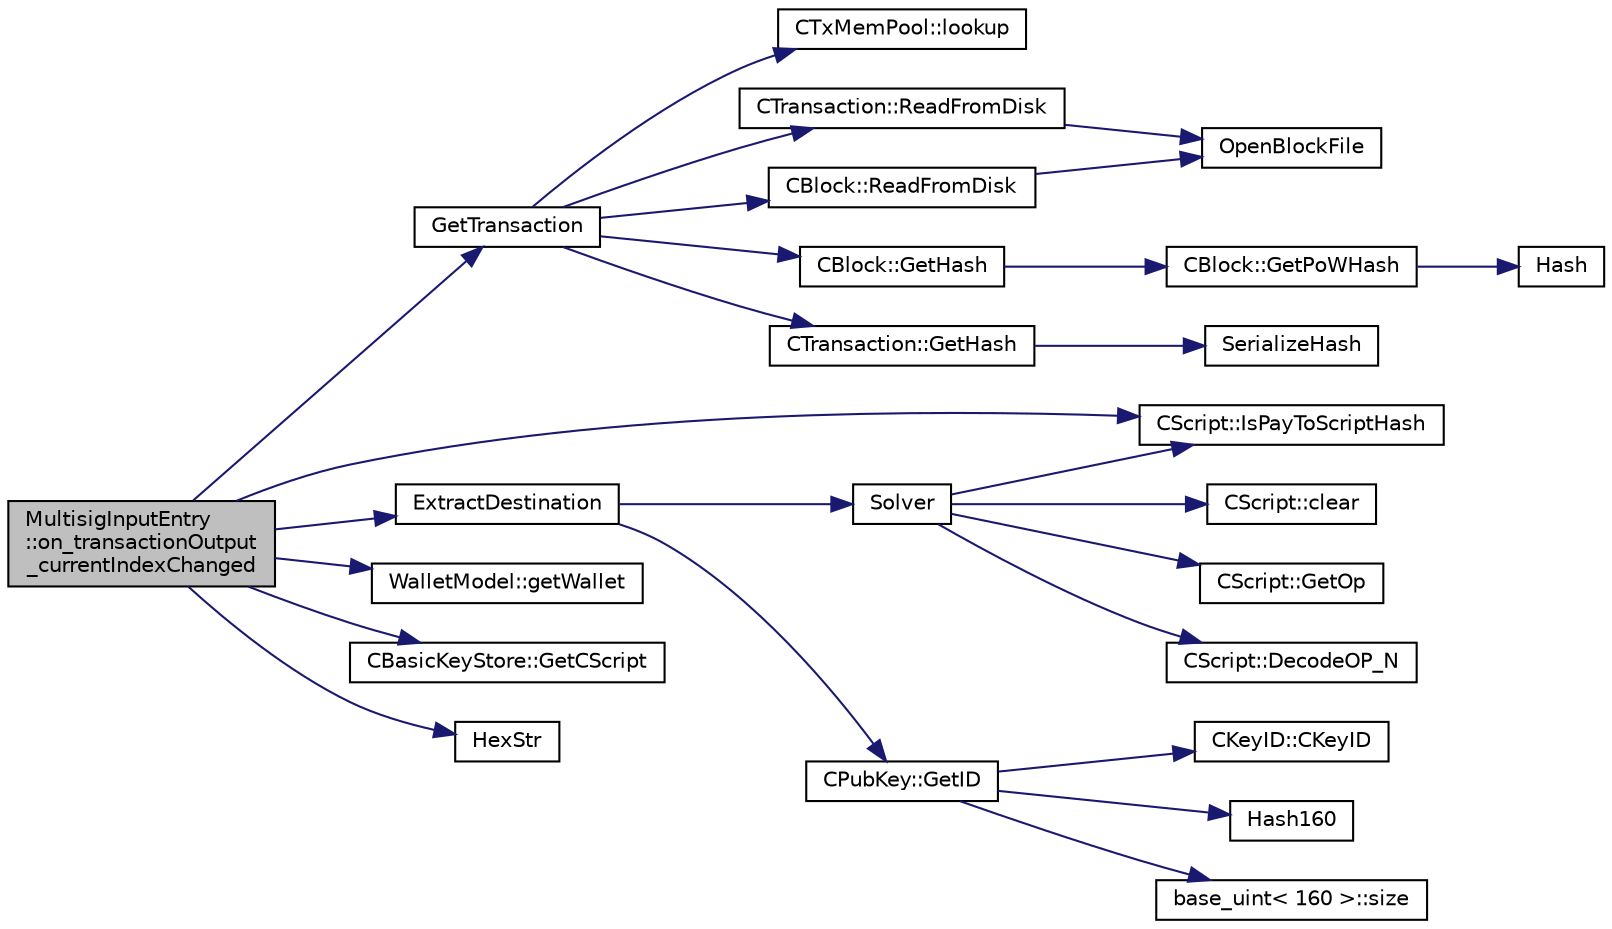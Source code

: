 digraph "MultisigInputEntry::on_transactionOutput_currentIndexChanged"
{
  edge [fontname="Helvetica",fontsize="10",labelfontname="Helvetica",labelfontsize="10"];
  node [fontname="Helvetica",fontsize="10",shape=record];
  rankdir="LR";
  Node51 [label="MultisigInputEntry\l::on_transactionOutput\l_currentIndexChanged",height=0.2,width=0.4,color="black", fillcolor="grey75", style="filled", fontcolor="black"];
  Node51 -> Node52 [color="midnightblue",fontsize="10",style="solid",fontname="Helvetica"];
  Node52 [label="GetTransaction",height=0.2,width=0.4,color="black", fillcolor="white", style="filled",URL="$df/d0a/main_8cpp.html#a7d2a4633e4e0e8e4cb9c881d45a496b5"];
  Node52 -> Node53 [color="midnightblue",fontsize="10",style="solid",fontname="Helvetica"];
  Node53 [label="CTxMemPool::lookup",height=0.2,width=0.4,color="black", fillcolor="white", style="filled",URL="$db/d98/class_c_tx_mem_pool.html#ad6d9966cdeb4b6586f7186e709b4e77e"];
  Node52 -> Node54 [color="midnightblue",fontsize="10",style="solid",fontname="Helvetica"];
  Node54 [label="CTransaction::ReadFromDisk",height=0.2,width=0.4,color="black", fillcolor="white", style="filled",URL="$df/d43/class_c_transaction.html#ad9d526afecbd816c385343f60c5352fd"];
  Node54 -> Node55 [color="midnightblue",fontsize="10",style="solid",fontname="Helvetica"];
  Node55 [label="OpenBlockFile",height=0.2,width=0.4,color="black", fillcolor="white", style="filled",URL="$d4/dbf/main_8h.html#acaa494f20aefb99c5f5f9022a97d0040"];
  Node52 -> Node56 [color="midnightblue",fontsize="10",style="solid",fontname="Helvetica"];
  Node56 [label="CBlock::ReadFromDisk",height=0.2,width=0.4,color="black", fillcolor="white", style="filled",URL="$d3/d51/class_c_block.html#a77a1b1e9902e1e557d762f5a5f325cd8"];
  Node56 -> Node55 [color="midnightblue",fontsize="10",style="solid",fontname="Helvetica"];
  Node52 -> Node57 [color="midnightblue",fontsize="10",style="solid",fontname="Helvetica"];
  Node57 [label="CBlock::GetHash",height=0.2,width=0.4,color="black", fillcolor="white", style="filled",URL="$d3/d51/class_c_block.html#a681acf1fa72ec2ed6c83ea5afc14e0f3"];
  Node57 -> Node58 [color="midnightblue",fontsize="10",style="solid",fontname="Helvetica"];
  Node58 [label="CBlock::GetPoWHash",height=0.2,width=0.4,color="black", fillcolor="white", style="filled",URL="$d3/d51/class_c_block.html#af203beb528a62ec30b0453cf5d860044"];
  Node58 -> Node59 [color="midnightblue",fontsize="10",style="solid",fontname="Helvetica"];
  Node59 [label="Hash",height=0.2,width=0.4,color="black", fillcolor="white", style="filled",URL="$db/dfb/hash_8h.html#ab3f6c437460137530d86e09c2c102e99"];
  Node52 -> Node60 [color="midnightblue",fontsize="10",style="solid",fontname="Helvetica"];
  Node60 [label="CTransaction::GetHash",height=0.2,width=0.4,color="black", fillcolor="white", style="filled",URL="$df/d43/class_c_transaction.html#a0b46d80e82ca324e82c2ce3fc1492bfa"];
  Node60 -> Node61 [color="midnightblue",fontsize="10",style="solid",fontname="Helvetica"];
  Node61 [label="SerializeHash",height=0.2,width=0.4,color="black", fillcolor="white", style="filled",URL="$db/dfb/hash_8h.html#a6de694e43f17c62025c6883965b65e63"];
  Node51 -> Node62 [color="midnightblue",fontsize="10",style="solid",fontname="Helvetica"];
  Node62 [label="CScript::IsPayToScriptHash",height=0.2,width=0.4,color="black", fillcolor="white", style="filled",URL="$d9/d4b/class_c_script.html#a0c3729c606d318923dc06f95d85a0971"];
  Node51 -> Node63 [color="midnightblue",fontsize="10",style="solid",fontname="Helvetica"];
  Node63 [label="ExtractDestination",height=0.2,width=0.4,color="black", fillcolor="white", style="filled",URL="$dd/d0f/script_8cpp.html#a951f7e601746ae076afdf3169ecca2fc"];
  Node63 -> Node64 [color="midnightblue",fontsize="10",style="solid",fontname="Helvetica"];
  Node64 [label="Solver",height=0.2,width=0.4,color="black", fillcolor="white", style="filled",URL="$dd/d0f/script_8cpp.html#a6ee6be50bff44464e905680c6fcee6dc"];
  Node64 -> Node62 [color="midnightblue",fontsize="10",style="solid",fontname="Helvetica"];
  Node64 -> Node65 [color="midnightblue",fontsize="10",style="solid",fontname="Helvetica"];
  Node65 [label="CScript::clear",height=0.2,width=0.4,color="black", fillcolor="white", style="filled",URL="$d9/d4b/class_c_script.html#a7b2baf842621f07c4939408acf63377c"];
  Node64 -> Node66 [color="midnightblue",fontsize="10",style="solid",fontname="Helvetica"];
  Node66 [label="CScript::GetOp",height=0.2,width=0.4,color="black", fillcolor="white", style="filled",URL="$d9/d4b/class_c_script.html#a94635ed93d8d244ec3acfa83f9ecfe5f"];
  Node64 -> Node67 [color="midnightblue",fontsize="10",style="solid",fontname="Helvetica"];
  Node67 [label="CScript::DecodeOP_N",height=0.2,width=0.4,color="black", fillcolor="white", style="filled",URL="$d9/d4b/class_c_script.html#a7f975fca06b3e9a17da8ba23c7647e2e"];
  Node63 -> Node68 [color="midnightblue",fontsize="10",style="solid",fontname="Helvetica"];
  Node68 [label="CPubKey::GetID",height=0.2,width=0.4,color="black", fillcolor="white", style="filled",URL="$da/d4e/class_c_pub_key.html#a2675f7e6f72eff68e7a5227289feb021"];
  Node68 -> Node69 [color="midnightblue",fontsize="10",style="solid",fontname="Helvetica"];
  Node69 [label="CKeyID::CKeyID",height=0.2,width=0.4,color="black", fillcolor="white", style="filled",URL="$dd/d88/class_c_key_i_d.html#a01dbd3c37820a2ffe89d106c6a7cf53d"];
  Node68 -> Node70 [color="midnightblue",fontsize="10",style="solid",fontname="Helvetica"];
  Node70 [label="Hash160",height=0.2,width=0.4,color="black", fillcolor="white", style="filled",URL="$db/dfb/hash_8h.html#a4490f70ddae16e9e48460a0416a48a6b"];
  Node68 -> Node71 [color="midnightblue",fontsize="10",style="solid",fontname="Helvetica"];
  Node71 [label="base_uint\< 160 \>::size",height=0.2,width=0.4,color="black", fillcolor="white", style="filled",URL="$da/df7/classbase__uint.html#a1f49b034e686269601ea89b0319b8004"];
  Node51 -> Node72 [color="midnightblue",fontsize="10",style="solid",fontname="Helvetica"];
  Node72 [label="WalletModel::getWallet",height=0.2,width=0.4,color="black", fillcolor="white", style="filled",URL="$d4/d27/class_wallet_model.html#aa3160f1900fce209230251547e434c90"];
  Node51 -> Node73 [color="midnightblue",fontsize="10",style="solid",fontname="Helvetica"];
  Node73 [label="CBasicKeyStore::GetCScript",height=0.2,width=0.4,color="black", fillcolor="white", style="filled",URL="$db/db1/class_c_basic_key_store.html#a975abe0f2efa3e0e2270d3714d73010a"];
  Node51 -> Node74 [color="midnightblue",fontsize="10",style="solid",fontname="Helvetica"];
  Node74 [label="HexStr",height=0.2,width=0.4,color="black", fillcolor="white", style="filled",URL="$d8/d3c/util_8h.html#ace13a819ca4e98c22847d26b3b357e75"];
}

